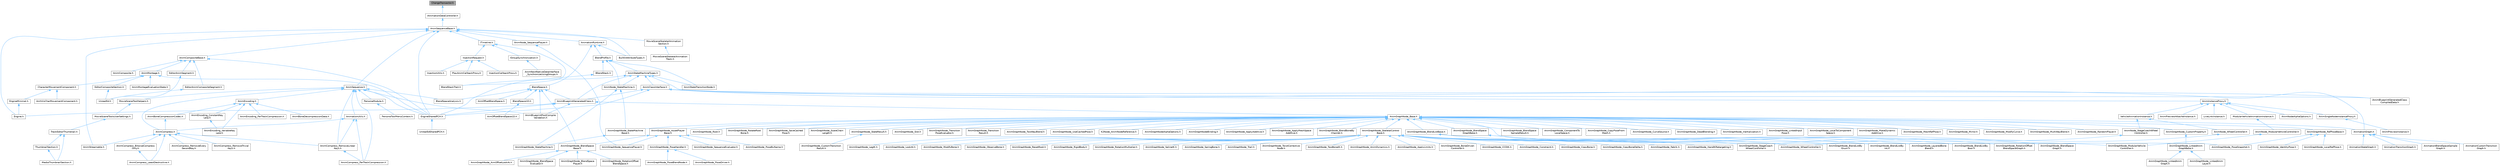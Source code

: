 digraph "ChangeTransactor.h"
{
 // INTERACTIVE_SVG=YES
 // LATEX_PDF_SIZE
  bgcolor="transparent";
  edge [fontname=Helvetica,fontsize=10,labelfontname=Helvetica,labelfontsize=10];
  node [fontname=Helvetica,fontsize=10,shape=box,height=0.2,width=0.4];
  Node1 [id="Node000001",label="ChangeTransactor.h",height=0.2,width=0.4,color="gray40", fillcolor="grey60", style="filled", fontcolor="black",tooltip=" "];
  Node1 -> Node2 [id="edge1_Node000001_Node000002",dir="back",color="steelblue1",style="solid",tooltip=" "];
  Node2 [id="Node000002",label="IAnimationDataController.h",height=0.2,width=0.4,color="grey40", fillcolor="white", style="filled",URL="$df/d22/IAnimationDataController_8h.html",tooltip=" "];
  Node2 -> Node3 [id="edge2_Node000002_Node000003",dir="back",color="steelblue1",style="solid",tooltip=" "];
  Node3 [id="Node000003",label="AnimSequenceBase.h",height=0.2,width=0.4,color="grey40", fillcolor="white", style="filled",URL="$db/d58/AnimSequenceBase_8h.html",tooltip=" "];
  Node3 -> Node4 [id="edge3_Node000003_Node000004",dir="back",color="steelblue1",style="solid",tooltip=" "];
  Node4 [id="Node000004",label="AnimCompositeBase.h",height=0.2,width=0.4,color="grey40", fillcolor="white", style="filled",URL="$de/dc9/AnimCompositeBase_8h.html",tooltip=" "];
  Node4 -> Node5 [id="edge4_Node000004_Node000005",dir="back",color="steelblue1",style="solid",tooltip=" "];
  Node5 [id="Node000005",label="AnimComposite.h",height=0.2,width=0.4,color="grey40", fillcolor="white", style="filled",URL="$d9/d4e/AnimComposite_8h.html",tooltip=" "];
  Node4 -> Node6 [id="edge5_Node000004_Node000006",dir="back",color="steelblue1",style="solid",tooltip=" "];
  Node6 [id="Node000006",label="AnimMontage.h",height=0.2,width=0.4,color="grey40", fillcolor="white", style="filled",URL="$d2/da0/AnimMontage_8h.html",tooltip=" "];
  Node6 -> Node7 [id="edge6_Node000006_Node000007",dir="back",color="steelblue1",style="solid",tooltip=" "];
  Node7 [id="Node000007",label="AnimMontageEvaluationState.h",height=0.2,width=0.4,color="grey40", fillcolor="white", style="filled",URL="$df/d9b/AnimMontageEvaluationState_8h.html",tooltip=" "];
  Node6 -> Node8 [id="edge7_Node000006_Node000008",dir="back",color="steelblue1",style="solid",tooltip=" "];
  Node8 [id="Node000008",label="CharacterMovementComponent.h",height=0.2,width=0.4,color="grey40", fillcolor="white", style="filled",URL="$d8/d84/CharacterMovementComponent_8h.html",tooltip=" "];
  Node8 -> Node9 [id="edge8_Node000008_Node000009",dir="back",color="steelblue1",style="solid",tooltip=" "];
  Node9 [id="Node000009",label="ArchVisCharMovementComponent.h",height=0.2,width=0.4,color="grey40", fillcolor="white", style="filled",URL="$db/dfd/ArchVisCharMovementComponent_8h.html",tooltip=" "];
  Node8 -> Node10 [id="edge9_Node000008_Node000010",dir="back",color="steelblue1",style="solid",tooltip=" "];
  Node10 [id="Node000010",label="EngineMinimal.h",height=0.2,width=0.4,color="grey40", fillcolor="white", style="filled",URL="$d0/d2c/EngineMinimal_8h.html",tooltip=" "];
  Node10 -> Node11 [id="edge10_Node000010_Node000011",dir="back",color="steelblue1",style="solid",tooltip=" "];
  Node11 [id="Node000011",label="Engine.h",height=0.2,width=0.4,color="grey40", fillcolor="white", style="filled",URL="$d1/d34/Public_2Engine_8h.html",tooltip=" "];
  Node6 -> Node12 [id="edge11_Node000006_Node000012",dir="back",color="steelblue1",style="solid",tooltip=" "];
  Node12 [id="Node000012",label="EditorCompositeSection.h",height=0.2,width=0.4,color="grey40", fillcolor="white", style="filled",URL="$d6/d7f/EditorCompositeSection_8h.html",tooltip=" "];
  Node12 -> Node13 [id="edge12_Node000012_Node000013",dir="back",color="steelblue1",style="solid",tooltip=" "];
  Node13 [id="Node000013",label="UnrealEd.h",height=0.2,width=0.4,color="grey40", fillcolor="white", style="filled",URL="$d2/d5f/UnrealEd_8h.html",tooltip=" "];
  Node6 -> Node14 [id="edge13_Node000006_Node000014",dir="back",color="steelblue1",style="solid",tooltip=" "];
  Node14 [id="Node000014",label="EngineSharedPCH.h",height=0.2,width=0.4,color="grey40", fillcolor="white", style="filled",URL="$dc/dbb/EngineSharedPCH_8h.html",tooltip=" "];
  Node14 -> Node15 [id="edge14_Node000014_Node000015",dir="back",color="steelblue1",style="solid",tooltip=" "];
  Node15 [id="Node000015",label="UnrealEdSharedPCH.h",height=0.2,width=0.4,color="grey40", fillcolor="white", style="filled",URL="$d1/de6/UnrealEdSharedPCH_8h.html",tooltip=" "];
  Node4 -> Node16 [id="edge15_Node000004_Node000016",dir="back",color="steelblue1",style="solid",tooltip=" "];
  Node16 [id="Node000016",label="EditorAnimCompositeSegment.h",height=0.2,width=0.4,color="grey40", fillcolor="white", style="filled",URL="$d1/d66/EditorAnimCompositeSegment_8h.html",tooltip=" "];
  Node16 -> Node13 [id="edge16_Node000016_Node000013",dir="back",color="steelblue1",style="solid",tooltip=" "];
  Node4 -> Node17 [id="edge17_Node000004_Node000017",dir="back",color="steelblue1",style="solid",tooltip=" "];
  Node17 [id="Node000017",label="EditorAnimSegment.h",height=0.2,width=0.4,color="grey40", fillcolor="white", style="filled",URL="$d1/d6d/EditorAnimSegment_8h.html",tooltip=" "];
  Node17 -> Node13 [id="edge18_Node000017_Node000013",dir="back",color="steelblue1",style="solid",tooltip=" "];
  Node4 -> Node14 [id="edge19_Node000004_Node000014",dir="back",color="steelblue1",style="solid",tooltip=" "];
  Node3 -> Node18 [id="edge20_Node000003_Node000018",dir="back",color="steelblue1",style="solid",tooltip=" "];
  Node18 [id="Node000018",label="AnimNode_SequencePlayer.h",height=0.2,width=0.4,color="grey40", fillcolor="white", style="filled",URL="$d6/d7e/AnimNode__SequencePlayer_8h.html",tooltip=" "];
  Node18 -> Node19 [id="edge21_Node000018_Node000019",dir="back",color="steelblue1",style="solid",tooltip=" "];
  Node19 [id="Node000019",label="AnimGraphNode_SequencePlayer.h",height=0.2,width=0.4,color="grey40", fillcolor="white", style="filled",URL="$d2/d91/AnimGraphNode__SequencePlayer_8h.html",tooltip=" "];
  Node3 -> Node20 [id="edge22_Node000003_Node000020",dir="back",color="steelblue1",style="solid",tooltip=" "];
  Node20 [id="Node000020",label="AnimSequence.h",height=0.2,width=0.4,color="grey40", fillcolor="white", style="filled",URL="$d0/d8a/AnimSequence_8h.html",tooltip=" "];
  Node20 -> Node21 [id="edge23_Node000020_Node000021",dir="back",color="steelblue1",style="solid",tooltip=" "];
  Node21 [id="Node000021",label="AnimBlueprintPostCompile\lValidation.h",height=0.2,width=0.4,color="grey40", fillcolor="white", style="filled",URL="$de/d1b/AnimBlueprintPostCompileValidation_8h.html",tooltip=" "];
  Node20 -> Node22 [id="edge24_Node000020_Node000022",dir="back",color="steelblue1",style="solid",tooltip=" "];
  Node22 [id="Node000022",label="AnimCompress.h",height=0.2,width=0.4,color="grey40", fillcolor="white", style="filled",URL="$dd/d6d/AnimCompress_8h.html",tooltip=" "];
  Node22 -> Node23 [id="edge25_Node000022_Node000023",dir="back",color="steelblue1",style="solid",tooltip=" "];
  Node23 [id="Node000023",label="AnimCompress_BitwiseCompress\lOnly.h",height=0.2,width=0.4,color="grey40", fillcolor="white", style="filled",URL="$df/dd5/AnimCompress__BitwiseCompressOnly_8h.html",tooltip=" "];
  Node23 -> Node24 [id="edge26_Node000023_Node000024",dir="back",color="steelblue1",style="solid",tooltip=" "];
  Node24 [id="Node000024",label="AnimCompress_LeastDestructive.h",height=0.2,width=0.4,color="grey40", fillcolor="white", style="filled",URL="$da/d93/AnimCompress__LeastDestructive_8h.html",tooltip=" "];
  Node22 -> Node24 [id="edge27_Node000022_Node000024",dir="back",color="steelblue1",style="solid",tooltip=" "];
  Node22 -> Node25 [id="edge28_Node000022_Node000025",dir="back",color="steelblue1",style="solid",tooltip=" "];
  Node25 [id="Node000025",label="AnimCompress_RemoveEvery\lSecondKey.h",height=0.2,width=0.4,color="grey40", fillcolor="white", style="filled",URL="$d6/dc2/AnimCompress__RemoveEverySecondKey_8h.html",tooltip=" "];
  Node22 -> Node26 [id="edge29_Node000022_Node000026",dir="back",color="steelblue1",style="solid",tooltip=" "];
  Node26 [id="Node000026",label="AnimCompress_RemoveLinear\lKeys.h",height=0.2,width=0.4,color="grey40", fillcolor="white", style="filled",URL="$d1/d0a/AnimCompress__RemoveLinearKeys_8h.html",tooltip=" "];
  Node26 -> Node27 [id="edge30_Node000026_Node000027",dir="back",color="steelblue1",style="solid",tooltip=" "];
  Node27 [id="Node000027",label="AnimCompress_PerTrackCompression.h",height=0.2,width=0.4,color="grey40", fillcolor="white", style="filled",URL="$d1/d22/AnimCompress__PerTrackCompression_8h.html",tooltip=" "];
  Node22 -> Node28 [id="edge31_Node000022_Node000028",dir="back",color="steelblue1",style="solid",tooltip=" "];
  Node28 [id="Node000028",label="AnimCompress_RemoveTrivial\lKeys.h",height=0.2,width=0.4,color="grey40", fillcolor="white", style="filled",URL="$d0/d60/AnimCompress__RemoveTrivialKeys_8h.html",tooltip=" "];
  Node22 -> Node29 [id="edge32_Node000022_Node000029",dir="back",color="steelblue1",style="solid",tooltip=" "];
  Node29 [id="Node000029",label="AnimStreamable.h",height=0.2,width=0.4,color="grey40", fillcolor="white", style="filled",URL="$d1/d46/AnimStreamable_8h.html",tooltip=" "];
  Node20 -> Node27 [id="edge33_Node000020_Node000027",dir="back",color="steelblue1",style="solid",tooltip=" "];
  Node20 -> Node26 [id="edge34_Node000020_Node000026",dir="back",color="steelblue1",style="solid",tooltip=" "];
  Node20 -> Node30 [id="edge35_Node000020_Node000030",dir="back",color="steelblue1",style="solid",tooltip=" "];
  Node30 [id="Node000030",label="AnimEncoding.h",height=0.2,width=0.4,color="grey40", fillcolor="white", style="filled",URL="$d9/dfd/AnimEncoding_8h.html",tooltip=" "];
  Node30 -> Node31 [id="edge36_Node000030_Node000031",dir="back",color="steelblue1",style="solid",tooltip=" "];
  Node31 [id="Node000031",label="AnimBoneCompressionCodec.h",height=0.2,width=0.4,color="grey40", fillcolor="white", style="filled",URL="$dd/dc3/AnimBoneCompressionCodec_8h.html",tooltip=" "];
  Node31 -> Node22 [id="edge37_Node000031_Node000022",dir="back",color="steelblue1",style="solid",tooltip=" "];
  Node30 -> Node32 [id="edge38_Node000030_Node000032",dir="back",color="steelblue1",style="solid",tooltip=" "];
  Node32 [id="Node000032",label="AnimBoneDecompressionData.h",height=0.2,width=0.4,color="grey40", fillcolor="white", style="filled",URL="$d9/d92/AnimBoneDecompressionData_8h.html",tooltip=" "];
  Node30 -> Node33 [id="edge39_Node000030_Node000033",dir="back",color="steelblue1",style="solid",tooltip=" "];
  Node33 [id="Node000033",label="AnimEncoding_ConstantKey\lLerp.h",height=0.2,width=0.4,color="grey40", fillcolor="white", style="filled",URL="$d8/d74/AnimEncoding__ConstantKeyLerp_8h.html",tooltip=" "];
  Node33 -> Node34 [id="edge40_Node000033_Node000034",dir="back",color="steelblue1",style="solid",tooltip=" "];
  Node34 [id="Node000034",label="AnimEncoding_VariableKey\lLerp.h",height=0.2,width=0.4,color="grey40", fillcolor="white", style="filled",URL="$d7/d4b/AnimEncoding__VariableKeyLerp_8h.html",tooltip=" "];
  Node30 -> Node35 [id="edge41_Node000030_Node000035",dir="back",color="steelblue1",style="solid",tooltip=" "];
  Node35 [id="Node000035",label="AnimEncoding_PerTrackCompression.h",height=0.2,width=0.4,color="grey40", fillcolor="white", style="filled",URL="$dc/d27/AnimEncoding__PerTrackCompression_8h.html",tooltip=" "];
  Node30 -> Node34 [id="edge42_Node000030_Node000034",dir="back",color="steelblue1",style="solid",tooltip=" "];
  Node20 -> Node36 [id="edge43_Node000020_Node000036",dir="back",color="steelblue1",style="solid",tooltip=" "];
  Node36 [id="Node000036",label="AnimationUtils.h",height=0.2,width=0.4,color="grey40", fillcolor="white", style="filled",URL="$d6/db6/AnimationUtils_8h.html",tooltip=" "];
  Node36 -> Node22 [id="edge44_Node000036_Node000022",dir="back",color="steelblue1",style="solid",tooltip=" "];
  Node36 -> Node27 [id="edge45_Node000036_Node000027",dir="back",color="steelblue1",style="solid",tooltip=" "];
  Node36 -> Node26 [id="edge46_Node000036_Node000026",dir="back",color="steelblue1",style="solid",tooltip=" "];
  Node20 -> Node37 [id="edge47_Node000020_Node000037",dir="back",color="steelblue1",style="solid",tooltip=" "];
  Node37 [id="Node000037",label="BlendSpaceAnalysis.h",height=0.2,width=0.4,color="grey40", fillcolor="white", style="filled",URL="$d7/daf/BlendSpaceAnalysis_8h.html",tooltip=" "];
  Node20 -> Node14 [id="edge48_Node000020_Node000014",dir="back",color="steelblue1",style="solid",tooltip=" "];
  Node20 -> Node38 [id="edge49_Node000020_Node000038",dir="back",color="steelblue1",style="solid",tooltip=" "];
  Node38 [id="Node000038",label="MovieSceneToolHelpers.h",height=0.2,width=0.4,color="grey40", fillcolor="white", style="filled",URL="$d4/d0e/MovieSceneToolHelpers_8h.html",tooltip=" "];
  Node38 -> Node39 [id="edge50_Node000038_Node000039",dir="back",color="steelblue1",style="solid",tooltip=" "];
  Node39 [id="Node000039",label="MovieSceneToolsUserSettings.h",height=0.2,width=0.4,color="grey40", fillcolor="white", style="filled",URL="$d5/dab/MovieSceneToolsUserSettings_8h.html",tooltip=" "];
  Node39 -> Node40 [id="edge51_Node000039_Node000040",dir="back",color="steelblue1",style="solid",tooltip=" "];
  Node40 [id="Node000040",label="TrackEditorThumbnail.h",height=0.2,width=0.4,color="grey40", fillcolor="white", style="filled",URL="$d6/d44/TrackEditorThumbnail_8h.html",tooltip=" "];
  Node40 -> Node41 [id="edge52_Node000040_Node000041",dir="back",color="steelblue1",style="solid",tooltip=" "];
  Node41 [id="Node000041",label="MediaThumbnailSection.h",height=0.2,width=0.4,color="grey40", fillcolor="white", style="filled",URL="$d8/dfe/MediaThumbnailSection_8h.html",tooltip=" "];
  Node40 -> Node42 [id="edge53_Node000040_Node000042",dir="back",color="steelblue1",style="solid",tooltip=" "];
  Node42 [id="Node000042",label="ThumbnailSection.h",height=0.2,width=0.4,color="grey40", fillcolor="white", style="filled",URL="$de/daf/ThumbnailSection_8h.html",tooltip=" "];
  Node42 -> Node41 [id="edge54_Node000042_Node000041",dir="back",color="steelblue1",style="solid",tooltip=" "];
  Node20 -> Node43 [id="edge55_Node000020_Node000043",dir="back",color="steelblue1",style="solid",tooltip=" "];
  Node43 [id="Node000043",label="PersonaModule.h",height=0.2,width=0.4,color="grey40", fillcolor="white", style="filled",URL="$de/d74/PersonaModule_8h.html",tooltip=" "];
  Node43 -> Node44 [id="edge56_Node000043_Node000044",dir="back",color="steelblue1",style="solid",tooltip=" "];
  Node44 [id="Node000044",label="PersonaToolMenuContext.h",height=0.2,width=0.4,color="grey40", fillcolor="white", style="filled",URL="$d6/d6c/PersonaToolMenuContext_8h.html",tooltip=" "];
  Node3 -> Node29 [id="edge57_Node000003_Node000029",dir="back",color="steelblue1",style="solid",tooltip=" "];
  Node3 -> Node45 [id="edge58_Node000003_Node000045",dir="back",color="steelblue1",style="solid",tooltip=" "];
  Node45 [id="Node000045",label="AnimationRuntime.h",height=0.2,width=0.4,color="grey40", fillcolor="white", style="filled",URL="$da/d93/AnimationRuntime_8h.html",tooltip=" "];
  Node45 -> Node46 [id="edge59_Node000045_Node000046",dir="back",color="steelblue1",style="solid",tooltip=" "];
  Node46 [id="Node000046",label="BlendProfile.h",height=0.2,width=0.4,color="grey40", fillcolor="white", style="filled",URL="$d6/d9c/BlendProfile_8h.html",tooltip=" "];
  Node46 -> Node47 [id="edge60_Node000046_Node000047",dir="back",color="steelblue1",style="solid",tooltip=" "];
  Node47 [id="Node000047",label="AnimNode_StateMachine.h",height=0.2,width=0.4,color="grey40", fillcolor="white", style="filled",URL="$df/d8f/AnimNode__StateMachine_8h.html",tooltip=" "];
  Node47 -> Node48 [id="edge61_Node000047_Node000048",dir="back",color="steelblue1",style="solid",tooltip=" "];
  Node48 [id="Node000048",label="AnimGraphNode_StateMachine.h",height=0.2,width=0.4,color="grey40", fillcolor="white", style="filled",URL="$d9/d4d/AnimGraphNode__StateMachine_8h.html",tooltip=" "];
  Node47 -> Node49 [id="edge62_Node000047_Node000049",dir="back",color="steelblue1",style="solid",tooltip=" "];
  Node49 [id="Node000049",label="AnimGraphNode_StateMachine\lBase.h",height=0.2,width=0.4,color="grey40", fillcolor="white", style="filled",URL="$dc/d11/AnimGraphNode__StateMachineBase_8h.html",tooltip=" "];
  Node49 -> Node48 [id="edge63_Node000049_Node000048",dir="back",color="steelblue1",style="solid",tooltip=" "];
  Node46 -> Node50 [id="edge64_Node000046_Node000050",dir="back",color="steelblue1",style="solid",tooltip=" "];
  Node50 [id="Node000050",label="AnimStateMachineTypes.h",height=0.2,width=0.4,color="grey40", fillcolor="white", style="filled",URL="$d2/dc8/AnimStateMachineTypes_8h.html",tooltip=" "];
  Node50 -> Node51 [id="edge65_Node000050_Node000051",dir="back",color="steelblue1",style="solid",tooltip=" "];
  Node51 [id="Node000051",label="AnimBlueprintGeneratedClass.h",height=0.2,width=0.4,color="grey40", fillcolor="white", style="filled",URL="$dc/d81/AnimBlueprintGeneratedClass_8h.html",tooltip=" "];
  Node51 -> Node21 [id="edge66_Node000051_Node000021",dir="back",color="steelblue1",style="solid",tooltip=" "];
  Node51 -> Node52 [id="edge67_Node000051_Node000052",dir="back",color="steelblue1",style="solid",tooltip=" "];
  Node52 [id="Node000052",label="AnimGraphNode_Base.h",height=0.2,width=0.4,color="grey40", fillcolor="white", style="filled",URL="$d0/dfb/AnimGraphNode__Base_8h.html",tooltip=" "];
  Node52 -> Node53 [id="edge68_Node000052_Node000053",dir="back",color="steelblue1",style="solid",tooltip=" "];
  Node53 [id="Node000053",label="AnimGraphNodeAlphaOptions.h",height=0.2,width=0.4,color="grey40", fillcolor="white", style="filled",URL="$d6/df6/AnimGraphNodeAlphaOptions_8h.html",tooltip=" "];
  Node52 -> Node54 [id="edge69_Node000052_Node000054",dir="back",color="steelblue1",style="solid",tooltip=" "];
  Node54 [id="Node000054",label="AnimGraphNodeBinding.h",height=0.2,width=0.4,color="grey40", fillcolor="white", style="filled",URL="$d6/d3b/AnimGraphNodeBinding_8h.html",tooltip=" "];
  Node52 -> Node55 [id="edge70_Node000052_Node000055",dir="back",color="steelblue1",style="solid",tooltip=" "];
  Node55 [id="Node000055",label="AnimGraphNode_ApplyAdditive.h",height=0.2,width=0.4,color="grey40", fillcolor="white", style="filled",URL="$da/d67/AnimGraphNode__ApplyAdditive_8h.html",tooltip=" "];
  Node52 -> Node56 [id="edge71_Node000052_Node000056",dir="back",color="steelblue1",style="solid",tooltip=" "];
  Node56 [id="Node000056",label="AnimGraphNode_ApplyMeshSpace\lAdditive.h",height=0.2,width=0.4,color="grey40", fillcolor="white", style="filled",URL="$dd/dc4/AnimGraphNode__ApplyMeshSpaceAdditive_8h.html",tooltip=" "];
  Node52 -> Node57 [id="edge72_Node000052_Node000057",dir="back",color="steelblue1",style="solid",tooltip=" "];
  Node57 [id="Node000057",label="AnimGraphNode_AssetPlayer\lBase.h",height=0.2,width=0.4,color="grey40", fillcolor="white", style="filled",URL="$d1/d4f/AnimGraphNode__AssetPlayerBase_8h.html",tooltip=" "];
  Node57 -> Node58 [id="edge73_Node000057_Node000058",dir="back",color="steelblue1",style="solid",tooltip=" "];
  Node58 [id="Node000058",label="AnimGraphNode_BlendSpace\lBase.h",height=0.2,width=0.4,color="grey40", fillcolor="white", style="filled",URL="$d7/d6d/AnimGraphNode__BlendSpaceBase_8h.html",tooltip=" "];
  Node58 -> Node59 [id="edge74_Node000058_Node000059",dir="back",color="steelblue1",style="solid",tooltip=" "];
  Node59 [id="Node000059",label="AnimGraphNode_AimOffsetLookAt.h",height=0.2,width=0.4,color="grey40", fillcolor="white", style="filled",URL="$d2/daa/AnimGraphNode__AimOffsetLookAt_8h.html",tooltip=" "];
  Node58 -> Node60 [id="edge75_Node000058_Node000060",dir="back",color="steelblue1",style="solid",tooltip=" "];
  Node60 [id="Node000060",label="AnimGraphNode_BlendSpace\lEvaluator.h",height=0.2,width=0.4,color="grey40", fillcolor="white", style="filled",URL="$d0/d5d/AnimGraphNode__BlendSpaceEvaluator_8h.html",tooltip=" "];
  Node58 -> Node61 [id="edge76_Node000058_Node000061",dir="back",color="steelblue1",style="solid",tooltip=" "];
  Node61 [id="Node000061",label="AnimGraphNode_BlendSpace\lPlayer.h",height=0.2,width=0.4,color="grey40", fillcolor="white", style="filled",URL="$d2/d22/AnimGraphNode__BlendSpacePlayer_8h.html",tooltip=" "];
  Node58 -> Node62 [id="edge77_Node000058_Node000062",dir="back",color="steelblue1",style="solid",tooltip=" "];
  Node62 [id="Node000062",label="AnimGraphNode_RotationOffset\lBlendSpace.h",height=0.2,width=0.4,color="grey40", fillcolor="white", style="filled",URL="$dc/dd5/AnimGraphNode__RotationOffsetBlendSpace_8h.html",tooltip=" "];
  Node57 -> Node63 [id="edge78_Node000057_Node000063",dir="back",color="steelblue1",style="solid",tooltip=" "];
  Node63 [id="Node000063",label="AnimGraphNode_PoseByName.h",height=0.2,width=0.4,color="grey40", fillcolor="white", style="filled",URL="$d7/d02/AnimGraphNode__PoseByName_8h.html",tooltip=" "];
  Node57 -> Node64 [id="edge79_Node000057_Node000064",dir="back",color="steelblue1",style="solid",tooltip=" "];
  Node64 [id="Node000064",label="AnimGraphNode_PoseHandler.h",height=0.2,width=0.4,color="grey40", fillcolor="white", style="filled",URL="$df/dfb/AnimGraphNode__PoseHandler_8h.html",tooltip=" "];
  Node64 -> Node65 [id="edge80_Node000064_Node000065",dir="back",color="steelblue1",style="solid",tooltip=" "];
  Node65 [id="Node000065",label="AnimGraphNode_PoseBlendNode.h",height=0.2,width=0.4,color="grey40", fillcolor="white", style="filled",URL="$de/d70/AnimGraphNode__PoseBlendNode_8h.html",tooltip=" "];
  Node64 -> Node66 [id="edge81_Node000064_Node000066",dir="back",color="steelblue1",style="solid",tooltip=" "];
  Node66 [id="Node000066",label="AnimGraphNode_PoseDriver.h",height=0.2,width=0.4,color="grey40", fillcolor="white", style="filled",URL="$d7/d7d/AnimGraphNode__PoseDriver_8h.html",tooltip=" "];
  Node57 -> Node67 [id="edge82_Node000057_Node000067",dir="back",color="steelblue1",style="solid",tooltip=" "];
  Node67 [id="Node000067",label="AnimGraphNode_SequenceEvaluator.h",height=0.2,width=0.4,color="grey40", fillcolor="white", style="filled",URL="$d1/d1c/AnimGraphNode__SequenceEvaluator_8h.html",tooltip=" "];
  Node57 -> Node19 [id="edge83_Node000057_Node000019",dir="back",color="steelblue1",style="solid",tooltip=" "];
  Node52 -> Node68 [id="edge84_Node000052_Node000068",dir="back",color="steelblue1",style="solid",tooltip=" "];
  Node68 [id="Node000068",label="AnimGraphNode_BlendBoneBy\lChannel.h",height=0.2,width=0.4,color="grey40", fillcolor="white", style="filled",URL="$de/da9/AnimGraphNode__BlendBoneByChannel_8h.html",tooltip=" "];
  Node52 -> Node69 [id="edge85_Node000052_Node000069",dir="back",color="steelblue1",style="solid",tooltip=" "];
  Node69 [id="Node000069",label="AnimGraphNode_BlendListBase.h",height=0.2,width=0.4,color="grey40", fillcolor="white", style="filled",URL="$d7/d20/AnimGraphNode__BlendListBase_8h.html",tooltip=" "];
  Node69 -> Node70 [id="edge86_Node000069_Node000070",dir="back",color="steelblue1",style="solid",tooltip=" "];
  Node70 [id="Node000070",label="AnimGraphNode_BlendListBy\lBool.h",height=0.2,width=0.4,color="grey40", fillcolor="white", style="filled",URL="$d9/d9d/AnimGraphNode__BlendListByBool_8h.html",tooltip=" "];
  Node69 -> Node71 [id="edge87_Node000069_Node000071",dir="back",color="steelblue1",style="solid",tooltip=" "];
  Node71 [id="Node000071",label="AnimGraphNode_BlendListBy\lEnum.h",height=0.2,width=0.4,color="grey40", fillcolor="white", style="filled",URL="$de/d60/AnimGraphNode__BlendListByEnum_8h.html",tooltip=" "];
  Node69 -> Node72 [id="edge88_Node000069_Node000072",dir="back",color="steelblue1",style="solid",tooltip=" "];
  Node72 [id="Node000072",label="AnimGraphNode_BlendListBy\lInt.h",height=0.2,width=0.4,color="grey40", fillcolor="white", style="filled",URL="$dc/df2/AnimGraphNode__BlendListByInt_8h.html",tooltip=" "];
  Node69 -> Node73 [id="edge89_Node000069_Node000073",dir="back",color="steelblue1",style="solid",tooltip=" "];
  Node73 [id="Node000073",label="AnimGraphNode_LayeredBone\lBlend.h",height=0.2,width=0.4,color="grey40", fillcolor="white", style="filled",URL="$d2/d01/AnimGraphNode__LayeredBoneBlend_8h.html",tooltip=" "];
  Node52 -> Node74 [id="edge90_Node000052_Node000074",dir="back",color="steelblue1",style="solid",tooltip=" "];
  Node74 [id="Node000074",label="AnimGraphNode_BlendSpace\lGraphBase.h",height=0.2,width=0.4,color="grey40", fillcolor="white", style="filled",URL="$d6/d44/AnimGraphNode__BlendSpaceGraphBase_8h.html",tooltip=" "];
  Node74 -> Node75 [id="edge91_Node000074_Node000075",dir="back",color="steelblue1",style="solid",tooltip=" "];
  Node75 [id="Node000075",label="AnimGraphNode_BlendSpace\lGraph.h",height=0.2,width=0.4,color="grey40", fillcolor="white", style="filled",URL="$d7/d81/AnimGraphNode__BlendSpaceGraph_8h.html",tooltip=" "];
  Node74 -> Node76 [id="edge92_Node000074_Node000076",dir="back",color="steelblue1",style="solid",tooltip=" "];
  Node76 [id="Node000076",label="AnimGraphNode_RotationOffset\lBlendSpaceGraph.h",height=0.2,width=0.4,color="grey40", fillcolor="white", style="filled",URL="$d0/d4c/AnimGraphNode__RotationOffsetBlendSpaceGraph_8h.html",tooltip=" "];
  Node52 -> Node77 [id="edge93_Node000052_Node000077",dir="back",color="steelblue1",style="solid",tooltip=" "];
  Node77 [id="Node000077",label="AnimGraphNode_BlendSpace\lSampleResult.h",height=0.2,width=0.4,color="grey40", fillcolor="white", style="filled",URL="$de/df8/AnimGraphNode__BlendSpaceSampleResult_8h.html",tooltip=" "];
  Node52 -> Node78 [id="edge94_Node000052_Node000078",dir="back",color="steelblue1",style="solid",tooltip=" "];
  Node78 [id="Node000078",label="AnimGraphNode_ComponentTo\lLocalSpace.h",height=0.2,width=0.4,color="grey40", fillcolor="white", style="filled",URL="$d1/d3f/AnimGraphNode__ComponentToLocalSpace_8h.html",tooltip=" "];
  Node52 -> Node79 [id="edge95_Node000052_Node000079",dir="back",color="steelblue1",style="solid",tooltip=" "];
  Node79 [id="Node000079",label="AnimGraphNode_CopyPoseFrom\lMesh.h",height=0.2,width=0.4,color="grey40", fillcolor="white", style="filled",URL="$d6/d71/AnimGraphNode__CopyPoseFromMesh_8h.html",tooltip=" "];
  Node52 -> Node80 [id="edge96_Node000052_Node000080",dir="back",color="steelblue1",style="solid",tooltip=" "];
  Node80 [id="Node000080",label="AnimGraphNode_CurveSource.h",height=0.2,width=0.4,color="grey40", fillcolor="white", style="filled",URL="$dc/de5/AnimGraphNode__CurveSource_8h.html",tooltip=" "];
  Node52 -> Node81 [id="edge97_Node000052_Node000081",dir="back",color="steelblue1",style="solid",tooltip=" "];
  Node81 [id="Node000081",label="AnimGraphNode_CustomProperty.h",height=0.2,width=0.4,color="grey40", fillcolor="white", style="filled",URL="$d8/d3f/AnimGraphNode__CustomProperty_8h.html",tooltip=" "];
  Node81 -> Node82 [id="edge98_Node000081_Node000082",dir="back",color="steelblue1",style="solid",tooltip=" "];
  Node82 [id="Node000082",label="AnimGraphNode_LinkedAnim\lGraphBase.h",height=0.2,width=0.4,color="grey40", fillcolor="white", style="filled",URL="$d5/de1/AnimGraphNode__LinkedAnimGraphBase_8h.html",tooltip=" "];
  Node82 -> Node83 [id="edge99_Node000082_Node000083",dir="back",color="steelblue1",style="solid",tooltip=" "];
  Node83 [id="Node000083",label="AnimGraphNode_LinkedAnim\lGraph.h",height=0.2,width=0.4,color="grey40", fillcolor="white", style="filled",URL="$da/dd5/AnimGraphNode__LinkedAnimGraph_8h.html",tooltip=" "];
  Node82 -> Node84 [id="edge100_Node000082_Node000084",dir="back",color="steelblue1",style="solid",tooltip=" "];
  Node84 [id="Node000084",label="AnimGraphNode_LinkedAnim\lLayer.h",height=0.2,width=0.4,color="grey40", fillcolor="white", style="filled",URL="$dc/d51/AnimGraphNode__LinkedAnimLayer_8h.html",tooltip=" "];
  Node52 -> Node85 [id="edge101_Node000052_Node000085",dir="back",color="steelblue1",style="solid",tooltip=" "];
  Node85 [id="Node000085",label="AnimGraphNode_DeadBlending.h",height=0.2,width=0.4,color="grey40", fillcolor="white", style="filled",URL="$d8/d73/AnimGraphNode__DeadBlending_8h.html",tooltip=" "];
  Node52 -> Node86 [id="edge102_Node000052_Node000086",dir="back",color="steelblue1",style="solid",tooltip=" "];
  Node86 [id="Node000086",label="AnimGraphNode_Inertialization.h",height=0.2,width=0.4,color="grey40", fillcolor="white", style="filled",URL="$d7/d66/AnimGraphNode__Inertialization_8h.html",tooltip=" "];
  Node52 -> Node87 [id="edge103_Node000052_Node000087",dir="back",color="steelblue1",style="solid",tooltip=" "];
  Node87 [id="Node000087",label="AnimGraphNode_LinkedInput\lPose.h",height=0.2,width=0.4,color="grey40", fillcolor="white", style="filled",URL="$d7/d8c/AnimGraphNode__LinkedInputPose_8h.html",tooltip=" "];
  Node52 -> Node88 [id="edge104_Node000052_Node000088",dir="back",color="steelblue1",style="solid",tooltip=" "];
  Node88 [id="Node000088",label="AnimGraphNode_LocalToComponent\lSpace.h",height=0.2,width=0.4,color="grey40", fillcolor="white", style="filled",URL="$d6/d01/AnimGraphNode__LocalToComponentSpace_8h.html",tooltip=" "];
  Node52 -> Node89 [id="edge105_Node000052_Node000089",dir="back",color="steelblue1",style="solid",tooltip=" "];
  Node89 [id="Node000089",label="AnimGraphNode_MakeDynamic\lAdditive.h",height=0.2,width=0.4,color="grey40", fillcolor="white", style="filled",URL="$d4/dc9/AnimGraphNode__MakeDynamicAdditive_8h.html",tooltip=" "];
  Node52 -> Node90 [id="edge106_Node000052_Node000090",dir="back",color="steelblue1",style="solid",tooltip=" "];
  Node90 [id="Node000090",label="AnimGraphNode_MeshRefPose.h",height=0.2,width=0.4,color="grey40", fillcolor="white", style="filled",URL="$d3/d58/AnimGraphNode__MeshRefPose_8h.html",tooltip=" "];
  Node52 -> Node91 [id="edge107_Node000052_Node000091",dir="back",color="steelblue1",style="solid",tooltip=" "];
  Node91 [id="Node000091",label="AnimGraphNode_Mirror.h",height=0.2,width=0.4,color="grey40", fillcolor="white", style="filled",URL="$de/d96/AnimGraphNode__Mirror_8h.html",tooltip=" "];
  Node52 -> Node92 [id="edge108_Node000052_Node000092",dir="back",color="steelblue1",style="solid",tooltip=" "];
  Node92 [id="Node000092",label="AnimGraphNode_ModifyCurve.h",height=0.2,width=0.4,color="grey40", fillcolor="white", style="filled",URL="$d5/d09/AnimGraphNode__ModifyCurve_8h.html",tooltip=" "];
  Node52 -> Node93 [id="edge109_Node000052_Node000093",dir="back",color="steelblue1",style="solid",tooltip=" "];
  Node93 [id="Node000093",label="AnimGraphNode_MultiWayBlend.h",height=0.2,width=0.4,color="grey40", fillcolor="white", style="filled",URL="$dd/dcb/AnimGraphNode__MultiWayBlend_8h.html",tooltip=" "];
  Node52 -> Node94 [id="edge110_Node000052_Node000094",dir="back",color="steelblue1",style="solid",tooltip=" "];
  Node94 [id="Node000094",label="AnimGraphNode_PoseSnapshot.h",height=0.2,width=0.4,color="grey40", fillcolor="white", style="filled",URL="$d1/d92/AnimGraphNode__PoseSnapshot_8h.html",tooltip=" "];
  Node52 -> Node95 [id="edge111_Node000052_Node000095",dir="back",color="steelblue1",style="solid",tooltip=" "];
  Node95 [id="Node000095",label="AnimGraphNode_RandomPlayer.h",height=0.2,width=0.4,color="grey40", fillcolor="white", style="filled",URL="$dc/d48/AnimGraphNode__RandomPlayer_8h.html",tooltip=" "];
  Node52 -> Node96 [id="edge112_Node000052_Node000096",dir="back",color="steelblue1",style="solid",tooltip=" "];
  Node96 [id="Node000096",label="AnimGraphNode_RefPoseBase.h",height=0.2,width=0.4,color="grey40", fillcolor="white", style="filled",URL="$d8/d34/AnimGraphNode__RefPoseBase_8h.html",tooltip=" "];
  Node96 -> Node97 [id="edge113_Node000096_Node000097",dir="back",color="steelblue1",style="solid",tooltip=" "];
  Node97 [id="Node000097",label="AnimGraphNode_IdentityPose.h",height=0.2,width=0.4,color="grey40", fillcolor="white", style="filled",URL="$d8/dac/AnimGraphNode__IdentityPose_8h.html",tooltip=" "];
  Node96 -> Node98 [id="edge114_Node000096_Node000098",dir="back",color="steelblue1",style="solid",tooltip=" "];
  Node98 [id="Node000098",label="AnimGraphNode_LocalRefPose.h",height=0.2,width=0.4,color="grey40", fillcolor="white", style="filled",URL="$df/d6f/AnimGraphNode__LocalRefPose_8h.html",tooltip=" "];
  Node96 -> Node94 [id="edge115_Node000096_Node000094",dir="back",color="steelblue1",style="solid",tooltip=" "];
  Node52 -> Node99 [id="edge116_Node000052_Node000099",dir="back",color="steelblue1",style="solid",tooltip=" "];
  Node99 [id="Node000099",label="AnimGraphNode_Root.h",height=0.2,width=0.4,color="grey40", fillcolor="white", style="filled",URL="$d2/d39/AnimGraphNode__Root_8h.html",tooltip=" "];
  Node52 -> Node100 [id="edge117_Node000052_Node000100",dir="back",color="steelblue1",style="solid",tooltip=" "];
  Node100 [id="Node000100",label="AnimGraphNode_RotateRoot\lBone.h",height=0.2,width=0.4,color="grey40", fillcolor="white", style="filled",URL="$d4/de0/AnimGraphNode__RotateRootBone_8h.html",tooltip=" "];
  Node52 -> Node101 [id="edge118_Node000052_Node000101",dir="back",color="steelblue1",style="solid",tooltip=" "];
  Node101 [id="Node000101",label="AnimGraphNode_SaveCached\lPose.h",height=0.2,width=0.4,color="grey40", fillcolor="white", style="filled",URL="$df/d5e/AnimGraphNode__SaveCachedPose_8h.html",tooltip=" "];
  Node52 -> Node102 [id="edge119_Node000052_Node000102",dir="back",color="steelblue1",style="solid",tooltip=" "];
  Node102 [id="Node000102",label="AnimGraphNode_ScaleChain\lLength.h",height=0.2,width=0.4,color="grey40", fillcolor="white", style="filled",URL="$d9/df8/AnimGraphNode__ScaleChainLength_8h.html",tooltip=" "];
  Node52 -> Node103 [id="edge120_Node000052_Node000103",dir="back",color="steelblue1",style="solid",tooltip=" "];
  Node103 [id="Node000103",label="AnimGraphNode_SkeletalControl\lBase.h",height=0.2,width=0.4,color="grey40", fillcolor="white", style="filled",URL="$d9/dff/AnimGraphNode__SkeletalControlBase_8h.html",tooltip=" "];
  Node103 -> Node104 [id="edge121_Node000103_Node000104",dir="back",color="steelblue1",style="solid",tooltip=" "];
  Node104 [id="Node000104",label="AnimGraphNode_AnimDynamics.h",height=0.2,width=0.4,color="grey40", fillcolor="white", style="filled",URL="$da/dc2/AnimGraphNode__AnimDynamics_8h.html",tooltip=" "];
  Node103 -> Node105 [id="edge122_Node000103_Node000105",dir="back",color="steelblue1",style="solid",tooltip=" "];
  Node105 [id="Node000105",label="AnimGraphNode_ApplyLimits.h",height=0.2,width=0.4,color="grey40", fillcolor="white", style="filled",URL="$dc/d36/AnimGraphNode__ApplyLimits_8h.html",tooltip=" "];
  Node103 -> Node106 [id="edge123_Node000103_Node000106",dir="back",color="steelblue1",style="solid",tooltip=" "];
  Node106 [id="Node000106",label="AnimGraphNode_BoneDriven\lController.h",height=0.2,width=0.4,color="grey40", fillcolor="white", style="filled",URL="$df/df3/AnimGraphNode__BoneDrivenController_8h.html",tooltip=" "];
  Node103 -> Node107 [id="edge124_Node000103_Node000107",dir="back",color="steelblue1",style="solid",tooltip=" "];
  Node107 [id="Node000107",label="AnimGraphNode_CCDIK.h",height=0.2,width=0.4,color="grey40", fillcolor="white", style="filled",URL="$df/d0d/AnimGraphNode__CCDIK_8h.html",tooltip=" "];
  Node103 -> Node108 [id="edge125_Node000103_Node000108",dir="back",color="steelblue1",style="solid",tooltip=" "];
  Node108 [id="Node000108",label="AnimGraphNode_Constraint.h",height=0.2,width=0.4,color="grey40", fillcolor="white", style="filled",URL="$d2/d98/AnimGraphNode__Constraint_8h.html",tooltip=" "];
  Node103 -> Node109 [id="edge126_Node000103_Node000109",dir="back",color="steelblue1",style="solid",tooltip=" "];
  Node109 [id="Node000109",label="AnimGraphNode_CopyBone.h",height=0.2,width=0.4,color="grey40", fillcolor="white", style="filled",URL="$dc/de6/AnimGraphNode__CopyBone_8h.html",tooltip=" "];
  Node103 -> Node110 [id="edge127_Node000103_Node000110",dir="back",color="steelblue1",style="solid",tooltip=" "];
  Node110 [id="Node000110",label="AnimGraphNode_CopyBoneDelta.h",height=0.2,width=0.4,color="grey40", fillcolor="white", style="filled",URL="$d8/d60/AnimGraphNode__CopyBoneDelta_8h.html",tooltip=" "];
  Node103 -> Node111 [id="edge128_Node000103_Node000111",dir="back",color="steelblue1",style="solid",tooltip=" "];
  Node111 [id="Node000111",label="AnimGraphNode_Fabrik.h",height=0.2,width=0.4,color="grey40", fillcolor="white", style="filled",URL="$d6/d79/AnimGraphNode__Fabrik_8h.html",tooltip=" "];
  Node103 -> Node112 [id="edge129_Node000103_Node000112",dir="back",color="steelblue1",style="solid",tooltip=" "];
  Node112 [id="Node000112",label="AnimGraphNode_HandIKRetargeting.h",height=0.2,width=0.4,color="grey40", fillcolor="white", style="filled",URL="$dd/dee/AnimGraphNode__HandIKRetargeting_8h.html",tooltip=" "];
  Node103 -> Node113 [id="edge130_Node000103_Node000113",dir="back",color="steelblue1",style="solid",tooltip=" "];
  Node113 [id="Node000113",label="AnimGraphNode_LegIK.h",height=0.2,width=0.4,color="grey40", fillcolor="white", style="filled",URL="$d3/d59/AnimGraphNode__LegIK_8h.html",tooltip=" "];
  Node103 -> Node114 [id="edge131_Node000103_Node000114",dir="back",color="steelblue1",style="solid",tooltip=" "];
  Node114 [id="Node000114",label="AnimGraphNode_LookAt.h",height=0.2,width=0.4,color="grey40", fillcolor="white", style="filled",URL="$dd/de3/AnimGraphNode__LookAt_8h.html",tooltip=" "];
  Node103 -> Node115 [id="edge132_Node000103_Node000115",dir="back",color="steelblue1",style="solid",tooltip=" "];
  Node115 [id="Node000115",label="AnimGraphNode_ModifyBone.h",height=0.2,width=0.4,color="grey40", fillcolor="white", style="filled",URL="$d1/d8e/AnimGraphNode__ModifyBone_8h.html",tooltip=" "];
  Node103 -> Node116 [id="edge133_Node000103_Node000116",dir="back",color="steelblue1",style="solid",tooltip=" "];
  Node116 [id="Node000116",label="AnimGraphNode_ModularVehicle\lController.h",height=0.2,width=0.4,color="grey40", fillcolor="white", style="filled",URL="$d3/d04/AnimGraphNode__ModularVehicleController_8h.html",tooltip=" "];
  Node103 -> Node117 [id="edge134_Node000103_Node000117",dir="back",color="steelblue1",style="solid",tooltip=" "];
  Node117 [id="Node000117",label="AnimGraphNode_ObserveBone.h",height=0.2,width=0.4,color="grey40", fillcolor="white", style="filled",URL="$d0/dcc/AnimGraphNode__ObserveBone_8h.html",tooltip=" "];
  Node103 -> Node118 [id="edge135_Node000103_Node000118",dir="back",color="steelblue1",style="solid",tooltip=" "];
  Node118 [id="Node000118",label="AnimGraphNode_ResetRoot.h",height=0.2,width=0.4,color="grey40", fillcolor="white", style="filled",URL="$dd/da9/AnimGraphNode__ResetRoot_8h.html",tooltip=" "];
  Node103 -> Node119 [id="edge136_Node000103_Node000119",dir="back",color="steelblue1",style="solid",tooltip=" "];
  Node119 [id="Node000119",label="AnimGraphNode_RigidBody.h",height=0.2,width=0.4,color="grey40", fillcolor="white", style="filled",URL="$d0/d05/AnimGraphNode__RigidBody_8h.html",tooltip=" "];
  Node103 -> Node120 [id="edge137_Node000103_Node000120",dir="back",color="steelblue1",style="solid",tooltip=" "];
  Node120 [id="Node000120",label="AnimGraphNode_RotationMultiplier.h",height=0.2,width=0.4,color="grey40", fillcolor="white", style="filled",URL="$d6/d16/AnimGraphNode__RotationMultiplier_8h.html",tooltip=" "];
  Node103 -> Node121 [id="edge138_Node000103_Node000121",dir="back",color="steelblue1",style="solid",tooltip=" "];
  Node121 [id="Node000121",label="AnimGraphNode_SplineIK.h",height=0.2,width=0.4,color="grey40", fillcolor="white", style="filled",URL="$d0/d7e/AnimGraphNode__SplineIK_8h.html",tooltip=" "];
  Node103 -> Node122 [id="edge139_Node000103_Node000122",dir="back",color="steelblue1",style="solid",tooltip=" "];
  Node122 [id="Node000122",label="AnimGraphNode_SpringBone.h",height=0.2,width=0.4,color="grey40", fillcolor="white", style="filled",URL="$dc/d38/AnimGraphNode__SpringBone_8h.html",tooltip=" "];
  Node103 -> Node123 [id="edge140_Node000103_Node000123",dir="back",color="steelblue1",style="solid",tooltip=" "];
  Node123 [id="Node000123",label="AnimGraphNode_StageCoach\lWheelController.h",height=0.2,width=0.4,color="grey40", fillcolor="white", style="filled",URL="$d6/dbe/AnimGraphNode__StageCoachWheelController_8h.html",tooltip=" "];
  Node103 -> Node124 [id="edge141_Node000103_Node000124",dir="back",color="steelblue1",style="solid",tooltip=" "];
  Node124 [id="Node000124",label="AnimGraphNode_Trail.h",height=0.2,width=0.4,color="grey40", fillcolor="white", style="filled",URL="$d4/d5a/AnimGraphNode__Trail_8h.html",tooltip=" "];
  Node103 -> Node125 [id="edge142_Node000103_Node000125",dir="back",color="steelblue1",style="solid",tooltip=" "];
  Node125 [id="Node000125",label="AnimGraphNode_TwistCorrective\lNode.h",height=0.2,width=0.4,color="grey40", fillcolor="white", style="filled",URL="$de/d7f/AnimGraphNode__TwistCorrectiveNode_8h.html",tooltip=" "];
  Node103 -> Node126 [id="edge143_Node000103_Node000126",dir="back",color="steelblue1",style="solid",tooltip=" "];
  Node126 [id="Node000126",label="AnimGraphNode_TwoBoneIK.h",height=0.2,width=0.4,color="grey40", fillcolor="white", style="filled",URL="$d1/dc2/AnimGraphNode__TwoBoneIK_8h.html",tooltip=" "];
  Node103 -> Node127 [id="edge144_Node000103_Node000127",dir="back",color="steelblue1",style="solid",tooltip=" "];
  Node127 [id="Node000127",label="AnimGraphNode_WheelController.h",height=0.2,width=0.4,color="grey40", fillcolor="white", style="filled",URL="$df/de4/AnimGraphNode__WheelController_8h.html",tooltip=" "];
  Node52 -> Node128 [id="edge145_Node000052_Node000128",dir="back",color="steelblue1",style="solid",tooltip=" "];
  Node128 [id="Node000128",label="AnimGraphNode_Slot.h",height=0.2,width=0.4,color="grey40", fillcolor="white", style="filled",URL="$df/d63/AnimGraphNode__Slot_8h.html",tooltip=" "];
  Node52 -> Node49 [id="edge146_Node000052_Node000049",dir="back",color="steelblue1",style="solid",tooltip=" "];
  Node52 -> Node129 [id="edge147_Node000052_Node000129",dir="back",color="steelblue1",style="solid",tooltip=" "];
  Node129 [id="Node000129",label="AnimGraphNode_StateResult.h",height=0.2,width=0.4,color="grey40", fillcolor="white", style="filled",URL="$d3/d7e/AnimGraphNode__StateResult_8h.html",tooltip=" "];
  Node129 -> Node130 [id="edge148_Node000129_Node000130",dir="back",color="steelblue1",style="solid",tooltip=" "];
  Node130 [id="Node000130",label="AnimGraphNode_CustomTransition\lResult.h",height=0.2,width=0.4,color="grey40", fillcolor="white", style="filled",URL="$df/d6e/AnimGraphNode__CustomTransitionResult_8h.html",tooltip=" "];
  Node52 -> Node131 [id="edge149_Node000052_Node000131",dir="back",color="steelblue1",style="solid",tooltip=" "];
  Node131 [id="Node000131",label="AnimGraphNode_Transition\lPoseEvaluator.h",height=0.2,width=0.4,color="grey40", fillcolor="white", style="filled",URL="$d8/dec/AnimGraphNode__TransitionPoseEvaluator_8h.html",tooltip=" "];
  Node52 -> Node132 [id="edge150_Node000052_Node000132",dir="back",color="steelblue1",style="solid",tooltip=" "];
  Node132 [id="Node000132",label="AnimGraphNode_Transition\lResult.h",height=0.2,width=0.4,color="grey40", fillcolor="white", style="filled",URL="$d7/d74/AnimGraphNode__TransitionResult_8h.html",tooltip=" "];
  Node52 -> Node133 [id="edge151_Node000052_Node000133",dir="back",color="steelblue1",style="solid",tooltip=" "];
  Node133 [id="Node000133",label="AnimGraphNode_TwoWayBlend.h",height=0.2,width=0.4,color="grey40", fillcolor="white", style="filled",URL="$d0/df0/AnimGraphNode__TwoWayBlend_8h.html",tooltip=" "];
  Node52 -> Node134 [id="edge152_Node000052_Node000134",dir="back",color="steelblue1",style="solid",tooltip=" "];
  Node134 [id="Node000134",label="AnimGraphNode_UseCachedPose.h",height=0.2,width=0.4,color="grey40", fillcolor="white", style="filled",URL="$d8/d30/AnimGraphNode__UseCachedPose_8h.html",tooltip=" "];
  Node52 -> Node135 [id="edge153_Node000052_Node000135",dir="back",color="steelblue1",style="solid",tooltip=" "];
  Node135 [id="Node000135",label="AnimationGraph.h",height=0.2,width=0.4,color="grey40", fillcolor="white", style="filled",URL="$df/d2e/AnimationGraph_8h.html",tooltip=" "];
  Node135 -> Node136 [id="edge154_Node000135_Node000136",dir="back",color="steelblue1",style="solid",tooltip=" "];
  Node136 [id="Node000136",label="AnimationBlendSpaceSample\lGraph.h",height=0.2,width=0.4,color="grey40", fillcolor="white", style="filled",URL="$d1/d35/AnimationBlendSpaceSampleGraph_8h.html",tooltip=" "];
  Node135 -> Node137 [id="edge155_Node000135_Node000137",dir="back",color="steelblue1",style="solid",tooltip=" "];
  Node137 [id="Node000137",label="AnimationCustomTransition\lGraph.h",height=0.2,width=0.4,color="grey40", fillcolor="white", style="filled",URL="$dc/d6c/AnimationCustomTransitionGraph_8h.html",tooltip=" "];
  Node135 -> Node138 [id="edge156_Node000135_Node000138",dir="back",color="steelblue1",style="solid",tooltip=" "];
  Node138 [id="Node000138",label="AnimationStateGraph.h",height=0.2,width=0.4,color="grey40", fillcolor="white", style="filled",URL="$d1/d71/AnimationStateGraph_8h.html",tooltip=" "];
  Node135 -> Node139 [id="edge157_Node000135_Node000139",dir="back",color="steelblue1",style="solid",tooltip=" "];
  Node139 [id="Node000139",label="AnimationTransitionGraph.h",height=0.2,width=0.4,color="grey40", fillcolor="white", style="filled",URL="$d2/d0b/AnimationTransitionGraph_8h.html",tooltip=" "];
  Node52 -> Node140 [id="edge158_Node000052_Node000140",dir="back",color="steelblue1",style="solid",tooltip=" "];
  Node140 [id="Node000140",label="K2Node_AnimNodeReference.h",height=0.2,width=0.4,color="grey40", fillcolor="white", style="filled",URL="$d2/d81/K2Node__AnimNodeReference_8h.html",tooltip=" "];
  Node51 -> Node11 [id="edge159_Node000051_Node000011",dir="back",color="steelblue1",style="solid",tooltip=" "];
  Node51 -> Node14 [id="edge160_Node000051_Node000014",dir="back",color="steelblue1",style="solid",tooltip=" "];
  Node50 -> Node141 [id="edge161_Node000050_Node000141",dir="back",color="steelblue1",style="solid",tooltip=" "];
  Node141 [id="Node000141",label="AnimClassInterface.h",height=0.2,width=0.4,color="grey40", fillcolor="white", style="filled",URL="$df/dce/AnimClassInterface_8h.html",tooltip=" "];
  Node141 -> Node51 [id="edge162_Node000141_Node000051",dir="back",color="steelblue1",style="solid",tooltip=" "];
  Node141 -> Node142 [id="edge163_Node000141_Node000142",dir="back",color="steelblue1",style="solid",tooltip=" "];
  Node142 [id="Node000142",label="AnimInstanceProxy.h",height=0.2,width=0.4,color="grey40", fillcolor="white", style="filled",URL="$d6/d6e/AnimInstanceProxy_8h.html",tooltip=" "];
  Node142 -> Node143 [id="edge164_Node000142_Node000143",dir="back",color="steelblue1",style="solid",tooltip=" "];
  Node143 [id="Node000143",label="AnimNodeAlphaOptions.h",height=0.2,width=0.4,color="grey40", fillcolor="white", style="filled",URL="$df/d96/AnimNodeAlphaOptions_8h.html",tooltip=" "];
  Node142 -> Node144 [id="edge165_Node000142_Node000144",dir="back",color="steelblue1",style="solid",tooltip=" "];
  Node144 [id="Node000144",label="AnimPreviewAttacheInstance.h",height=0.2,width=0.4,color="grey40", fillcolor="white", style="filled",URL="$d8/dda/AnimPreviewAttacheInstance_8h.html",tooltip=" "];
  Node142 -> Node145 [id="edge166_Node000142_Node000145",dir="back",color="steelblue1",style="solid",tooltip=" "];
  Node145 [id="Node000145",label="AnimSingleNodeInstanceProxy.h",height=0.2,width=0.4,color="grey40", fillcolor="white", style="filled",URL="$dc/de5/AnimSingleNodeInstanceProxy_8h.html",tooltip=" "];
  Node145 -> Node146 [id="edge167_Node000145_Node000146",dir="back",color="steelblue1",style="solid",tooltip=" "];
  Node146 [id="Node000146",label="AnimPreviewInstance.h",height=0.2,width=0.4,color="grey40", fillcolor="white", style="filled",URL="$d1/d84/AnimPreviewInstance_8h.html",tooltip=" "];
  Node142 -> Node147 [id="edge168_Node000142_Node000147",dir="back",color="steelblue1",style="solid",tooltip=" "];
  Node147 [id="Node000147",label="LiveLinkInstance.h",height=0.2,width=0.4,color="grey40", fillcolor="white", style="filled",URL="$d5/d97/LiveLinkInstance_8h.html",tooltip=" "];
  Node142 -> Node148 [id="edge169_Node000142_Node000148",dir="back",color="steelblue1",style="solid",tooltip=" "];
  Node148 [id="Node000148",label="ModularVehicleAnimationInstance.h",height=0.2,width=0.4,color="grey40", fillcolor="white", style="filled",URL="$d9/d14/ModularVehicleAnimationInstance_8h.html",tooltip=" "];
  Node148 -> Node149 [id="edge170_Node000148_Node000149",dir="back",color="steelblue1",style="solid",tooltip=" "];
  Node149 [id="Node000149",label="AnimNode_ModularVehicleController.h",height=0.2,width=0.4,color="grey40", fillcolor="white", style="filled",URL="$d8/d10/AnimNode__ModularVehicleController_8h.html",tooltip=" "];
  Node149 -> Node116 [id="edge171_Node000149_Node000116",dir="back",color="steelblue1",style="solid",tooltip=" "];
  Node142 -> Node150 [id="edge172_Node000142_Node000150",dir="back",color="steelblue1",style="solid",tooltip=" "];
  Node150 [id="Node000150",label="VehicleAnimationInstance.h",height=0.2,width=0.4,color="grey40", fillcolor="white", style="filled",URL="$d4/dc8/VehicleAnimationInstance_8h.html",tooltip=" "];
  Node150 -> Node151 [id="edge173_Node000150_Node000151",dir="back",color="steelblue1",style="solid",tooltip=" "];
  Node151 [id="Node000151",label="AnimNode_StageCoachWheel\lController.h",height=0.2,width=0.4,color="grey40", fillcolor="white", style="filled",URL="$d0/d68/AnimNode__StageCoachWheelController_8h.html",tooltip=" "];
  Node151 -> Node123 [id="edge174_Node000151_Node000123",dir="back",color="steelblue1",style="solid",tooltip=" "];
  Node150 -> Node152 [id="edge175_Node000150_Node000152",dir="back",color="steelblue1",style="solid",tooltip=" "];
  Node152 [id="Node000152",label="AnimNode_WheelController.h",height=0.2,width=0.4,color="grey40", fillcolor="white", style="filled",URL="$d4/dbf/AnimNode__WheelController_8h.html",tooltip=" "];
  Node152 -> Node127 [id="edge176_Node000152_Node000127",dir="back",color="steelblue1",style="solid",tooltip=" "];
  Node141 -> Node135 [id="edge177_Node000141_Node000135",dir="back",color="steelblue1",style="solid",tooltip=" "];
  Node141 -> Node14 [id="edge178_Node000141_Node000014",dir="back",color="steelblue1",style="solid",tooltip=" "];
  Node141 -> Node153 [id="edge179_Node000141_Node000153",dir="back",color="steelblue1",style="solid",tooltip=" "];
  Node153 [id="Node000153",label="IAnimBlueprintGeneratedClass\lCompiledData.h",height=0.2,width=0.4,color="grey40", fillcolor="white", style="filled",URL="$d6/de8/IAnimBlueprintGeneratedClassCompiledData_8h.html",tooltip=" "];
  Node50 -> Node47 [id="edge180_Node000050_Node000047",dir="back",color="steelblue1",style="solid",tooltip=" "];
  Node50 -> Node154 [id="edge181_Node000050_Node000154",dir="back",color="steelblue1",style="solid",tooltip=" "];
  Node154 [id="Node000154",label="AnimStateTransitionNode.h",height=0.2,width=0.4,color="grey40", fillcolor="white", style="filled",URL="$d3/db4/AnimStateTransitionNode_8h.html",tooltip=" "];
  Node50 -> Node14 [id="edge182_Node000050_Node000014",dir="back",color="steelblue1",style="solid",tooltip=" "];
  Node50 -> Node153 [id="edge183_Node000050_Node000153",dir="back",color="steelblue1",style="solid",tooltip=" "];
  Node46 -> Node154 [id="edge184_Node000046_Node000154",dir="back",color="steelblue1",style="solid",tooltip=" "];
  Node46 -> Node155 [id="edge185_Node000046_Node000155",dir="back",color="steelblue1",style="solid",tooltip=" "];
  Node155 [id="Node000155",label="IBlendStack.h",height=0.2,width=0.4,color="grey40", fillcolor="white", style="filled",URL="$df/d73/IBlendStack_8h.html",tooltip=" "];
  Node155 -> Node156 [id="edge186_Node000155_Node000156",dir="back",color="steelblue1",style="solid",tooltip=" "];
  Node156 [id="Node000156",label="BlendStackTrait.h",height=0.2,width=0.4,color="grey40", fillcolor="white", style="filled",URL="$dd/dc9/BlendStackTrait_8h.html",tooltip=" "];
  Node45 -> Node157 [id="edge187_Node000045_Node000157",dir="back",color="steelblue1",style="solid",tooltip=" "];
  Node157 [id="Node000157",label="BlendSpace.h",height=0.2,width=0.4,color="grey40", fillcolor="white", style="filled",URL="$d7/d9b/BlendSpace_8h.html",tooltip=" "];
  Node157 -> Node158 [id="edge188_Node000157_Node000158",dir="back",color="steelblue1",style="solid",tooltip=" "];
  Node158 [id="Node000158",label="AimOffsetBlendSpace.h",height=0.2,width=0.4,color="grey40", fillcolor="white", style="filled",URL="$d3/d5d/AimOffsetBlendSpace_8h.html",tooltip=" "];
  Node157 -> Node51 [id="edge189_Node000157_Node000051",dir="back",color="steelblue1",style="solid",tooltip=" "];
  Node157 -> Node21 [id="edge190_Node000157_Node000021",dir="back",color="steelblue1",style="solid",tooltip=" "];
  Node157 -> Node58 [id="edge191_Node000157_Node000058",dir="back",color="steelblue1",style="solid",tooltip=" "];
  Node157 -> Node159 [id="edge192_Node000157_Node000159",dir="back",color="steelblue1",style="solid",tooltip=" "];
  Node159 [id="Node000159",label="BlendSpace1D.h",height=0.2,width=0.4,color="grey40", fillcolor="white", style="filled",URL="$d5/d90/BlendSpace1D_8h.html",tooltip=" "];
  Node159 -> Node160 [id="edge193_Node000159_Node000160",dir="back",color="steelblue1",style="solid",tooltip=" "];
  Node160 [id="Node000160",label="AimOffsetBlendSpace1D.h",height=0.2,width=0.4,color="grey40", fillcolor="white", style="filled",URL="$d4/d4c/AimOffsetBlendSpace1D_8h.html",tooltip=" "];
  Node157 -> Node37 [id="edge194_Node000157_Node000037",dir="back",color="steelblue1",style="solid",tooltip=" "];
  Node45 -> Node161 [id="edge195_Node000045_Node000161",dir="back",color="steelblue1",style="solid",tooltip=" "];
  Node161 [id="Node000161",label="BuiltInAttributeTypes.h",height=0.2,width=0.4,color="grey40", fillcolor="white", style="filled",URL="$dc/dd0/BuiltInAttributeTypes_8h.html",tooltip=" "];
  Node3 -> Node161 [id="edge196_Node000003_Node000161",dir="back",color="steelblue1",style="solid",tooltip=" "];
  Node3 -> Node11 [id="edge197_Node000003_Node000011",dir="back",color="steelblue1",style="solid",tooltip=" "];
  Node3 -> Node14 [id="edge198_Node000003_Node000014",dir="back",color="steelblue1",style="solid",tooltip=" "];
  Node3 -> Node162 [id="edge199_Node000003_Node000162",dir="back",color="steelblue1",style="solid",tooltip=" "];
  Node162 [id="Node000162",label="ITimeline.h",height=0.2,width=0.4,color="grey40", fillcolor="white", style="filled",URL="$d9/d1c/ITimeline_8h.html",tooltip=" "];
  Node162 -> Node156 [id="edge200_Node000162_Node000156",dir="back",color="steelblue1",style="solid",tooltip=" "];
  Node162 -> Node163 [id="edge201_Node000162_Node000163",dir="back",color="steelblue1",style="solid",tooltip=" "];
  Node163 [id="Node000163",label="IGroupSynchronization.h",height=0.2,width=0.4,color="grey40", fillcolor="white", style="filled",URL="$d0/dea/IGroupSynchronization_8h.html",tooltip=" "];
  Node163 -> Node164 [id="edge202_Node000163_Node000164",dir="back",color="steelblue1",style="solid",tooltip=" "];
  Node164 [id="Node000164",label="AnimNextNativeDataInterface\l_SynchronizeUsingGroups.h",height=0.2,width=0.4,color="grey40", fillcolor="white", style="filled",URL="$dd/d68/AnimNextNativeDataInterface__SynchronizeUsingGroups_8h.html",tooltip=" "];
  Node162 -> Node165 [id="edge203_Node000162_Node000165",dir="back",color="steelblue1",style="solid",tooltip=" "];
  Node165 [id="Node000165",label="InjectionRequest.h",height=0.2,width=0.4,color="grey40", fillcolor="white", style="filled",URL="$df/d85/InjectionRequest_8h.html",tooltip=" "];
  Node165 -> Node166 [id="edge204_Node000165_Node000166",dir="back",color="steelblue1",style="solid",tooltip=" "];
  Node166 [id="Node000166",label="InjectionCallbackProxy.h",height=0.2,width=0.4,color="grey40", fillcolor="white", style="filled",URL="$d2/df7/InjectionCallbackProxy_8h.html",tooltip=" "];
  Node165 -> Node167 [id="edge205_Node000165_Node000167",dir="back",color="steelblue1",style="solid",tooltip=" "];
  Node167 [id="Node000167",label="InjectionUtils.h",height=0.2,width=0.4,color="grey40", fillcolor="white", style="filled",URL="$de/dca/InjectionUtils_8h.html",tooltip=" "];
  Node165 -> Node168 [id="edge206_Node000165_Node000168",dir="back",color="steelblue1",style="solid",tooltip=" "];
  Node168 [id="Node000168",label="PlayAnimCallbackProxy.h",height=0.2,width=0.4,color="grey40", fillcolor="white", style="filled",URL="$d9/dd0/PlayAnimCallbackProxy_8h.html",tooltip=" "];
  Node3 -> Node169 [id="edge207_Node000003_Node000169",dir="back",color="steelblue1",style="solid",tooltip=" "];
  Node169 [id="Node000169",label="MovieSceneSkeletalAnimation\lSection.h",height=0.2,width=0.4,color="grey40", fillcolor="white", style="filled",URL="$de/d52/MovieSceneSkeletalAnimationSection_8h.html",tooltip=" "];
  Node169 -> Node170 [id="edge208_Node000169_Node000170",dir="back",color="steelblue1",style="solid",tooltip=" "];
  Node170 [id="Node000170",label="MovieSceneSkeletalAnimation\lTrack.h",height=0.2,width=0.4,color="grey40", fillcolor="white", style="filled",URL="$d1/dcb/MovieSceneSkeletalAnimationTrack_8h.html",tooltip=" "];
}
